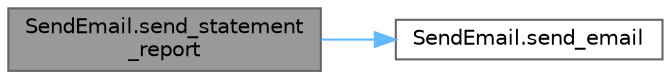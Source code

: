 digraph "SendEmail.send_statement_report"
{
 // LATEX_PDF_SIZE
  bgcolor="transparent";
  edge [fontname=Helvetica,fontsize=10,labelfontname=Helvetica,labelfontsize=10];
  node [fontname=Helvetica,fontsize=10,shape=box,height=0.2,width=0.4];
  rankdir="LR";
  Node1 [id="Node000001",label="SendEmail.send_statement\l_report",height=0.2,width=0.4,color="gray40", fillcolor="grey60", style="filled", fontcolor="black",tooltip=" "];
  Node1 -> Node2 [id="edge2_Node000001_Node000002",color="steelblue1",style="solid",tooltip=" "];
  Node2 [id="Node000002",label="SendEmail.send_email",height=0.2,width=0.4,color="grey40", fillcolor="white", style="filled",URL="$namespace_send_email.html#aca0d9ccfb52ca4878cc41158f973186c",tooltip=" "];
}
